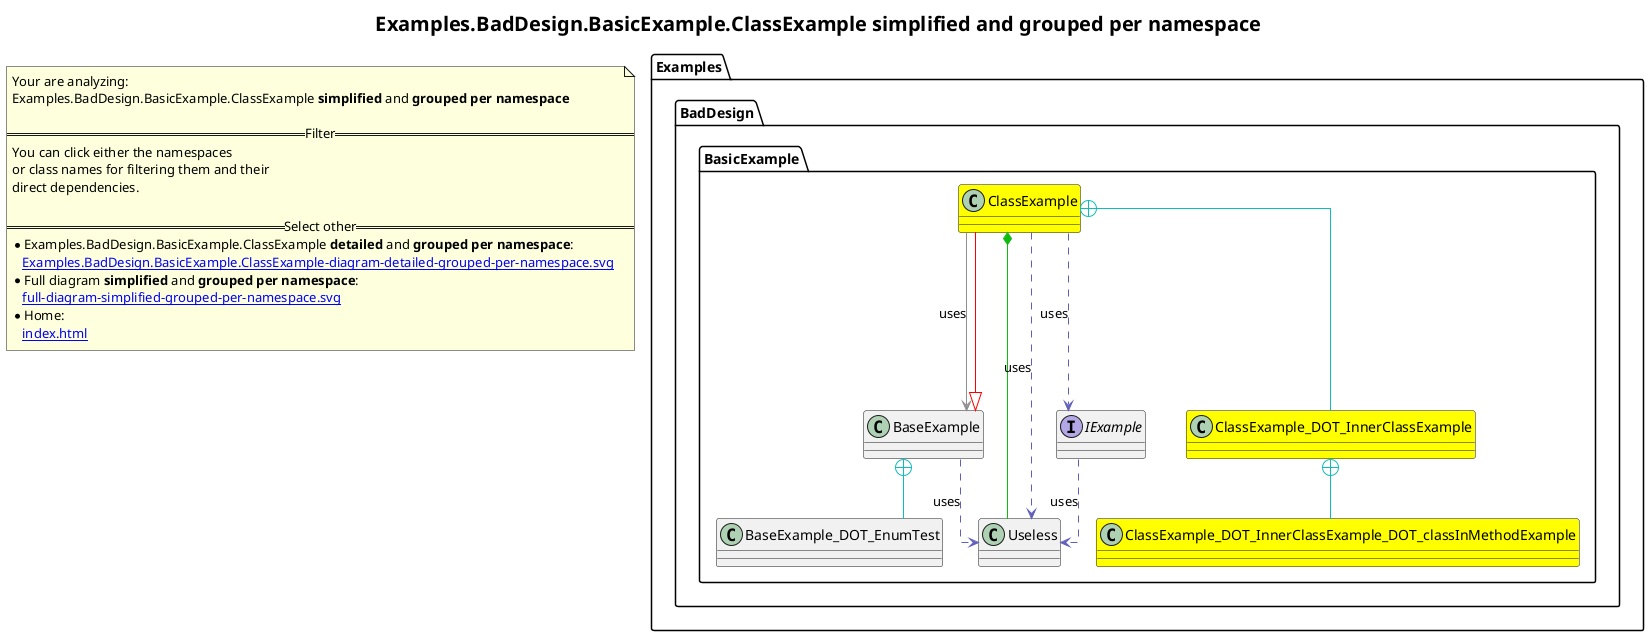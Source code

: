 @startuml
skinparam linetype ortho
title <size:20>Examples.BadDesign.BasicExample.ClassExample **simplified** and **grouped per namespace**</size>
note "Your are analyzing:\nExamples.BadDesign.BasicExample.ClassExample **simplified** and **grouped per namespace**\n\n==Filter==\nYou can click either the namespaces \nor class names for filtering them and their\ndirect dependencies.\n\n==Select other==\n* Examples.BadDesign.BasicExample.ClassExample **detailed** and **grouped per namespace**:\n   [[Examples.BadDesign.BasicExample.ClassExample-diagram-detailed-grouped-per-namespace.svg]]\n* Full diagram **simplified** and **grouped per namespace**:\n   [[full-diagram-simplified-grouped-per-namespace.svg]]\n* Home:\n   [[index.html]]" as FloatingNote
namespace Examples [[Examples-diagram-simplified-grouped-per-namespace.svg]] {
namespace Examples.BadDesign [[Examples.BadDesign-diagram-simplified-grouped-per-namespace.svg]] {
namespace Examples.BadDesign.BasicExample [[Examples.BadDesign.BasicExample-diagram-simplified-grouped-per-namespace.svg]] {
    class Examples.BadDesign.BasicExample.ClassExample [[Examples.BadDesign.BasicExample.ClassExample-diagram-simplified-grouped-per-namespace.svg]] #yellow {
    }
    class Examples.BadDesign.BasicExample.BaseExample [[Examples.BadDesign.BasicExample.BaseExample-diagram-simplified-grouped-per-namespace.svg]]  {
    }
    class Examples.BadDesign.BasicExample.Useless [[Examples.BadDesign.BasicExample.Useless-diagram-simplified-grouped-per-namespace.svg]]  {
    }
    class Examples.BadDesign.BasicExample.BaseExample_DOT_EnumTest [[Examples.BadDesign.BasicExample.BaseExample.EnumTest-diagram-simplified-grouped-per-namespace.svg]]  {
    }
    interface Examples.BadDesign.BasicExample.IExample [[Examples.BadDesign.BasicExample.IExample-diagram-simplified-grouped-per-namespace.svg]]  {
    }
    class Examples.BadDesign.BasicExample.ClassExample_DOT_InnerClassExample [[Examples.BadDesign.BasicExample.ClassExample.InnerClassExample-diagram-simplified-grouped-per-namespace.svg]] #yellow {
    }
    class Examples.BadDesign.BasicExample.ClassExample_DOT_InnerClassExample_DOT_classInMethodExample [[Examples.BadDesign.BasicExample.ClassExample.InnerClassExample.classInMethodExample-diagram-simplified-grouped-per-namespace.svg]] #yellow {
    }
'Compared namespace Examples.BadDesign.BasicExample [[Examples.BadDesign.BasicExample-diagram-simplified-grouped-per-namespace.svg]] { with last element of     }
' Closing all previous_sub_namespace_list namespace None because file analysis is finished.
' Closing namespace BasicExample
}
' Closing namespace BadDesign
}
' Closing namespace Examples
}
 ' *************************************** 
 ' *************************************** 
 ' *************************************** 
' Class relations extracted from namespace:
' Examples.BadDesign.BasicExample
Examples.BadDesign.BasicExample.BaseExample <|-[#red]- Examples.BadDesign.BasicExample.ClassExample
Examples.BadDesign.BasicExample.ClassExample +-[#10BBBB]- Examples.BadDesign.BasicExample.ClassExample_DOT_InnerClassExample 
Examples.BadDesign.BasicExample.ClassExample *-[#10BB10]- Examples.BadDesign.BasicExample.Useless 
Examples.BadDesign.BasicExample.ClassExample *-[#10BB10]- Examples.BadDesign.BasicExample.BaseExample.EnumTest 
Examples.BadDesign.BasicExample.ClassExample .[#6060BB].> Examples.BadDesign.BasicExample.Useless  : uses 
Examples.BadDesign.BasicExample.ClassExample -[#909090]-> Examples.BadDesign.BasicExample.BaseExample  : uses 
Examples.BadDesign.BasicExample.ClassExample .[#6060BB].> Examples.BadDesign.BasicExample.IExample  : uses 
Examples.BadDesign.BasicExample.BaseExample +-[#10BBBB]- Examples.BadDesign.BasicExample.BaseExample_DOT_EnumTest 
Examples.BadDesign.BasicExample.BaseExample .[#6060BB].> Examples.BadDesign.BasicExample.Useless  : uses 
Examples.BadDesign.BasicExample.IExample .[#6060BB].> Examples.BadDesign.BasicExample.Useless  : uses 
Examples.BadDesign.BasicExample.ClassExample_DOT_InnerClassExample +-[#10BBBB]- Examples.BadDesign.BasicExample.ClassExample_DOT_InnerClassExample_DOT_classInMethodExample 
Examples.BadDesign.BasicExample.ClassExample.InnerClassExample .[#6060BB].> Examples.BadDesign.BasicExample.Useless  : uses 
@enduml